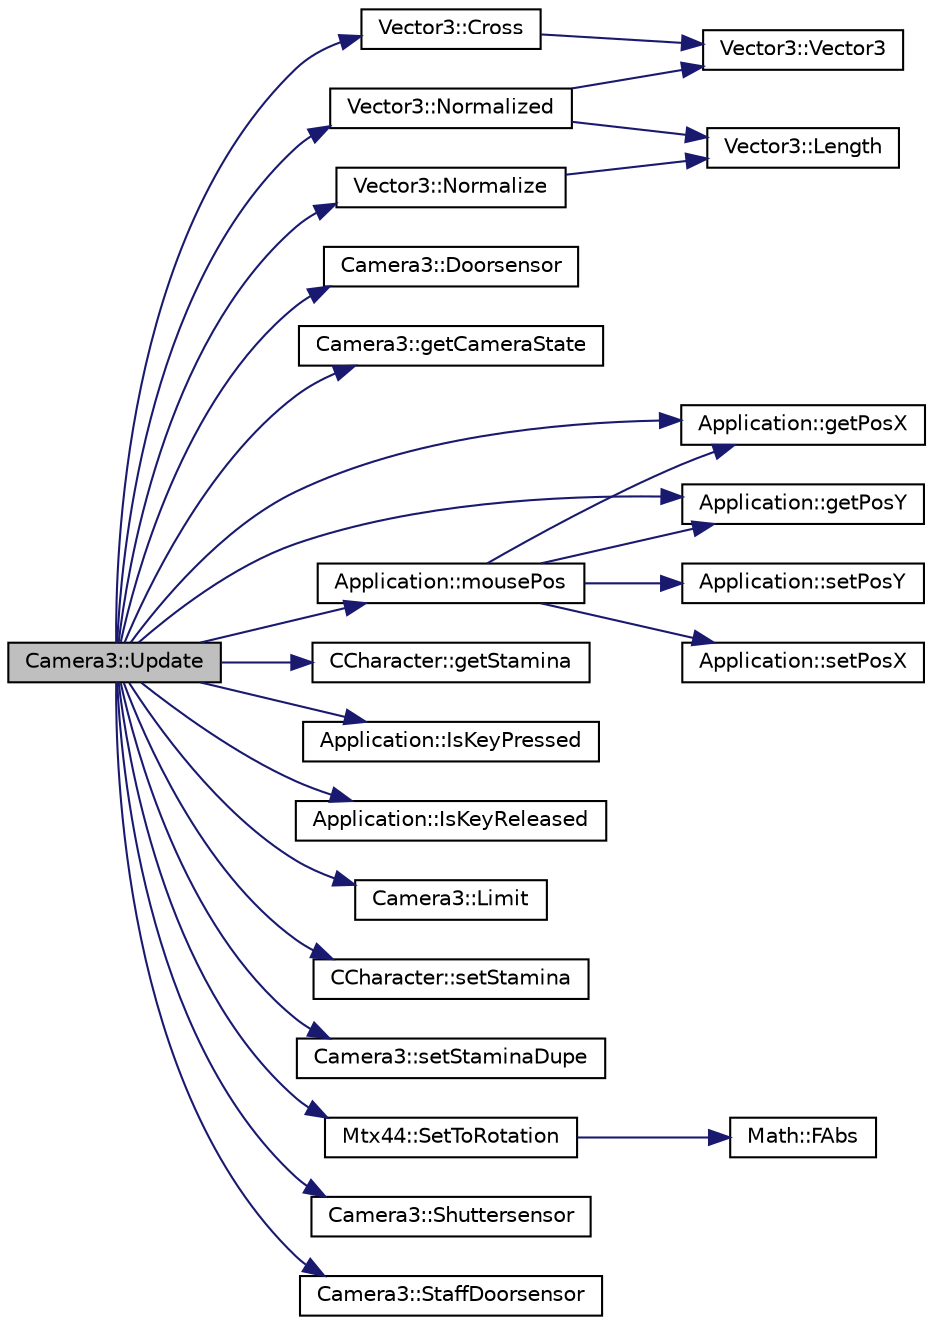 digraph "Camera3::Update"
{
  bgcolor="transparent";
  edge [fontname="Helvetica",fontsize="10",labelfontname="Helvetica",labelfontsize="10"];
  node [fontname="Helvetica",fontsize="10",shape=record];
  rankdir="LR";
  Node1 [label="Camera3::Update",height=0.2,width=0.4,color="black", fillcolor="grey75", style="filled", fontcolor="black"];
  Node1 -> Node2 [color="midnightblue",fontsize="10",style="solid",fontname="Helvetica"];
  Node2 [label="Vector3::Cross",height=0.2,width=0.4,color="black",URL="$structVector3.html#aa1cdc5357009b47fe585ddd61e263aad",tooltip="Cross product of 2 vectors. "];
  Node2 -> Node3 [color="midnightblue",fontsize="10",style="solid",fontname="Helvetica"];
  Node3 [label="Vector3::Vector3",height=0.2,width=0.4,color="black",URL="$structVector3.html#afa5e0c801fc2c8a820a54ea99302fe08",tooltip="Vector3 default constructor. "];
  Node1 -> Node4 [color="midnightblue",fontsize="10",style="solid",fontname="Helvetica"];
  Node4 [label="Camera3::Doorsensor",height=0.2,width=0.4,color="black",URL="$classCamera3.html#a9abdebab098c68662929d0dbb8a6941d"];
  Node1 -> Node5 [color="midnightblue",fontsize="10",style="solid",fontname="Helvetica"];
  Node5 [label="Camera3::getCameraState",height=0.2,width=0.4,color="black",URL="$classCamera3.html#afe56a2c6a99a15bc579a9d066c7ee5b7"];
  Node1 -> Node6 [color="midnightblue",fontsize="10",style="solid",fontname="Helvetica"];
  Node6 [label="Application::getPosX",height=0.2,width=0.4,color="black",URL="$classApplication.html#abbbf79bb3dc9594a84c59e69369a8bf5"];
  Node1 -> Node7 [color="midnightblue",fontsize="10",style="solid",fontname="Helvetica"];
  Node7 [label="Application::getPosY",height=0.2,width=0.4,color="black",URL="$classApplication.html#ac64a83a6554096731951dbb31010cb06"];
  Node1 -> Node8 [color="midnightblue",fontsize="10",style="solid",fontname="Helvetica"];
  Node8 [label="CCharacter::getStamina",height=0.2,width=0.4,color="black",URL="$classCCharacter.html#aaf9f7a3c49545cf4f8ded10af3ecddad"];
  Node1 -> Node9 [color="midnightblue",fontsize="10",style="solid",fontname="Helvetica"];
  Node9 [label="Application::IsKeyPressed",height=0.2,width=0.4,color="black",URL="$classApplication.html#a72cc9bba26506a7c0f54c346dfbd5cfe"];
  Node1 -> Node10 [color="midnightblue",fontsize="10",style="solid",fontname="Helvetica"];
  Node10 [label="Application::IsKeyReleased",height=0.2,width=0.4,color="black",URL="$classApplication.html#a9ff20843515422477480fbd1fff7de2a"];
  Node1 -> Node11 [color="midnightblue",fontsize="10",style="solid",fontname="Helvetica"];
  Node11 [label="Camera3::Limit",height=0.2,width=0.4,color="black",URL="$classCamera3.html#a46a09d0e439f7c46519df9fa36803b0e"];
  Node1 -> Node12 [color="midnightblue",fontsize="10",style="solid",fontname="Helvetica"];
  Node12 [label="Application::mousePos",height=0.2,width=0.4,color="black",URL="$classApplication.html#a9a1615be638cb53643040fc234ebfc8b"];
  Node12 -> Node6 [color="midnightblue",fontsize="10",style="solid",fontname="Helvetica"];
  Node12 -> Node7 [color="midnightblue",fontsize="10",style="solid",fontname="Helvetica"];
  Node12 -> Node13 [color="midnightblue",fontsize="10",style="solid",fontname="Helvetica"];
  Node13 [label="Application::setPosX",height=0.2,width=0.4,color="black",URL="$classApplication.html#a83d541667dc4cb4a8e437a00356c76cc"];
  Node12 -> Node14 [color="midnightblue",fontsize="10",style="solid",fontname="Helvetica"];
  Node14 [label="Application::setPosY",height=0.2,width=0.4,color="black",URL="$classApplication.html#a3801816b6e91886e1d43f9084753cdd2"];
  Node1 -> Node15 [color="midnightblue",fontsize="10",style="solid",fontname="Helvetica"];
  Node15 [label="Vector3::Normalize",height=0.2,width=0.4,color="black",URL="$structVector3.html#aaef4f25a38878a640ab4a48002a7eff8",tooltip="Normalize this vector and return a reference to it. "];
  Node15 -> Node16 [color="midnightblue",fontsize="10",style="solid",fontname="Helvetica"];
  Node16 [label="Vector3::Length",height=0.2,width=0.4,color="black",URL="$structVector3.html#a200024a8442329de9a625ed58ffe7075",tooltip="Return length of vector. "];
  Node1 -> Node17 [color="midnightblue",fontsize="10",style="solid",fontname="Helvetica"];
  Node17 [label="Vector3::Normalized",height=0.2,width=0.4,color="black",URL="$structVector3.html#a2da0f00c5529bced69763320dac9c414",tooltip="Return a copy of this vector, normalized. "];
  Node17 -> Node16 [color="midnightblue",fontsize="10",style="solid",fontname="Helvetica"];
  Node17 -> Node3 [color="midnightblue",fontsize="10",style="solid",fontname="Helvetica"];
  Node1 -> Node18 [color="midnightblue",fontsize="10",style="solid",fontname="Helvetica"];
  Node18 [label="CCharacter::setStamina",height=0.2,width=0.4,color="black",URL="$classCCharacter.html#abb8d82e3f1e2add2fda9eced2601e88c"];
  Node1 -> Node19 [color="midnightblue",fontsize="10",style="solid",fontname="Helvetica"];
  Node19 [label="Camera3::setStaminaDupe",height=0.2,width=0.4,color="black",URL="$classCamera3.html#a670c5ff0dac43d66224e9340a5b2cbdb"];
  Node1 -> Node20 [color="midnightblue",fontsize="10",style="solid",fontname="Helvetica"];
  Node20 [label="Mtx44::SetToRotation",height=0.2,width=0.4,color="black",URL="$classMtx44.html#ac0587ffb5ff9fd58ad5768d28fc06574",tooltip="Set Matrix to a rotation matrix about arbitrary axis. "];
  Node20 -> Node21 [color="midnightblue",fontsize="10",style="solid",fontname="Helvetica"];
  Node21 [label="Math::FAbs",height=0.2,width=0.4,color="black",URL="$namespaceMath.html#ac91173ab2efdf7313fe7aaeb6cb44cf6"];
  Node1 -> Node22 [color="midnightblue",fontsize="10",style="solid",fontname="Helvetica"];
  Node22 [label="Camera3::Shuttersensor",height=0.2,width=0.4,color="black",URL="$classCamera3.html#ad912c2b605d22c11ba0edcff895f5a71"];
  Node1 -> Node23 [color="midnightblue",fontsize="10",style="solid",fontname="Helvetica"];
  Node23 [label="Camera3::StaffDoorsensor",height=0.2,width=0.4,color="black",URL="$classCamera3.html#a6af0f56e3c40b0f769cedc319ed21198"];
}
